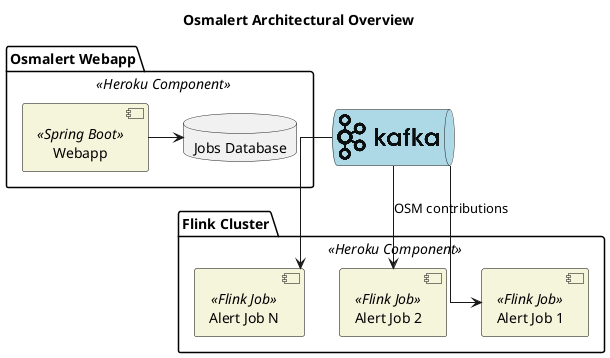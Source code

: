 @startuml
!include <logos/kafka>

title "Osmalert Architectural Overview"

skinparam linetype ortho


<style>
    queue {
      BackGroundColor #lightblue
    }

    component {
      BackGroundColor #beige
      LineColor black
    }
</style>

queue "<$kafka>" as kafka


'component "OSM Planet Server" as osm <<External Server>> #lightgray
'component "OhsomeNow OSHDB" as updater <<Streaming Producer>>
'component "OhsomeNow Processing" as processing <<Streaming Component>>

folder "Osmalert Webapp" <<Heroku Component>> {

    database  "Jobs Database" as jobsdb

    component "Webapp" as bootapp <<Spring Boot>>

    bootapp -> jobsdb


}

folder "Flink Cluster" <<Heroku Component>> {

    component "Alert Job 1" as job1 <<Flink Job>>
    component "Alert Job 2" as job2 <<Flink Job>>
    component "Alert Job N" as job3 <<Flink Job>>


    kafka --> job1
    kafka --> job2 : OSM contributions
    kafka --> job3

}


'osm --> updater : minute-diffs
'updater --> kafka : raw contributions

'oshdb -> updater
'updater -> oshdb

'osm --> processing : changesets
'kafka --> processing : raw contributions
'processing --> kafka : located contributions
'kafka ---> appbackend : located contributions


@enduml